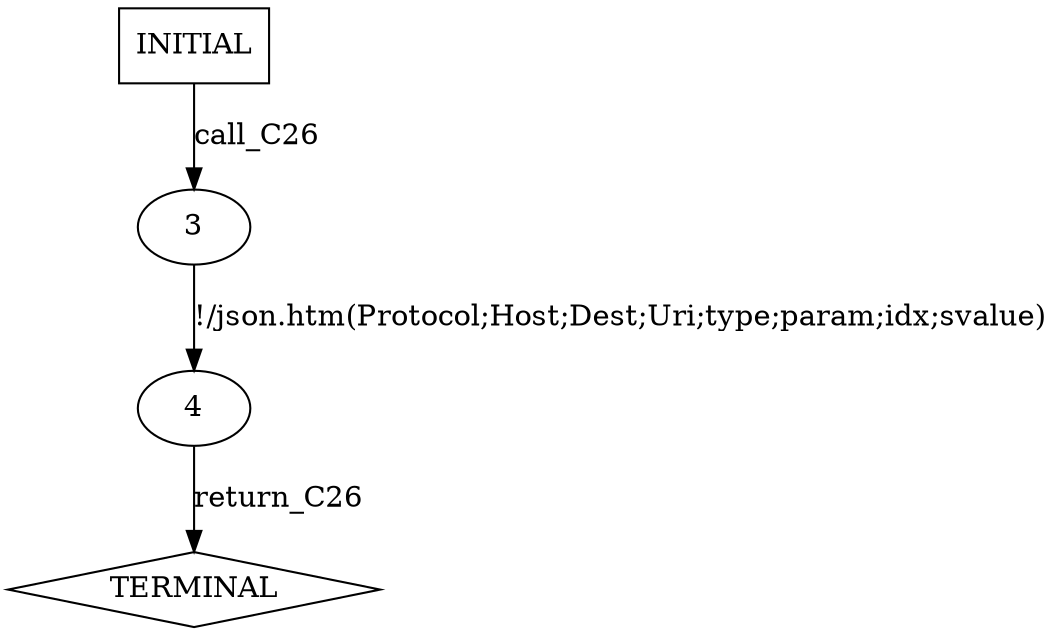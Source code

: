 digraph G {
  0 [label="INITIAL",shape=box];
  1 [label="TERMINAL",shape=diamond];
  3 [label="3"];
  4 [label="4"];
0->3  [label="call_C26"];
3->4 [label="!/json.htm(Protocol;Host;Dest;Uri;type;param;idx;svalue)"];
4->1  [label="return_C26"];
}
